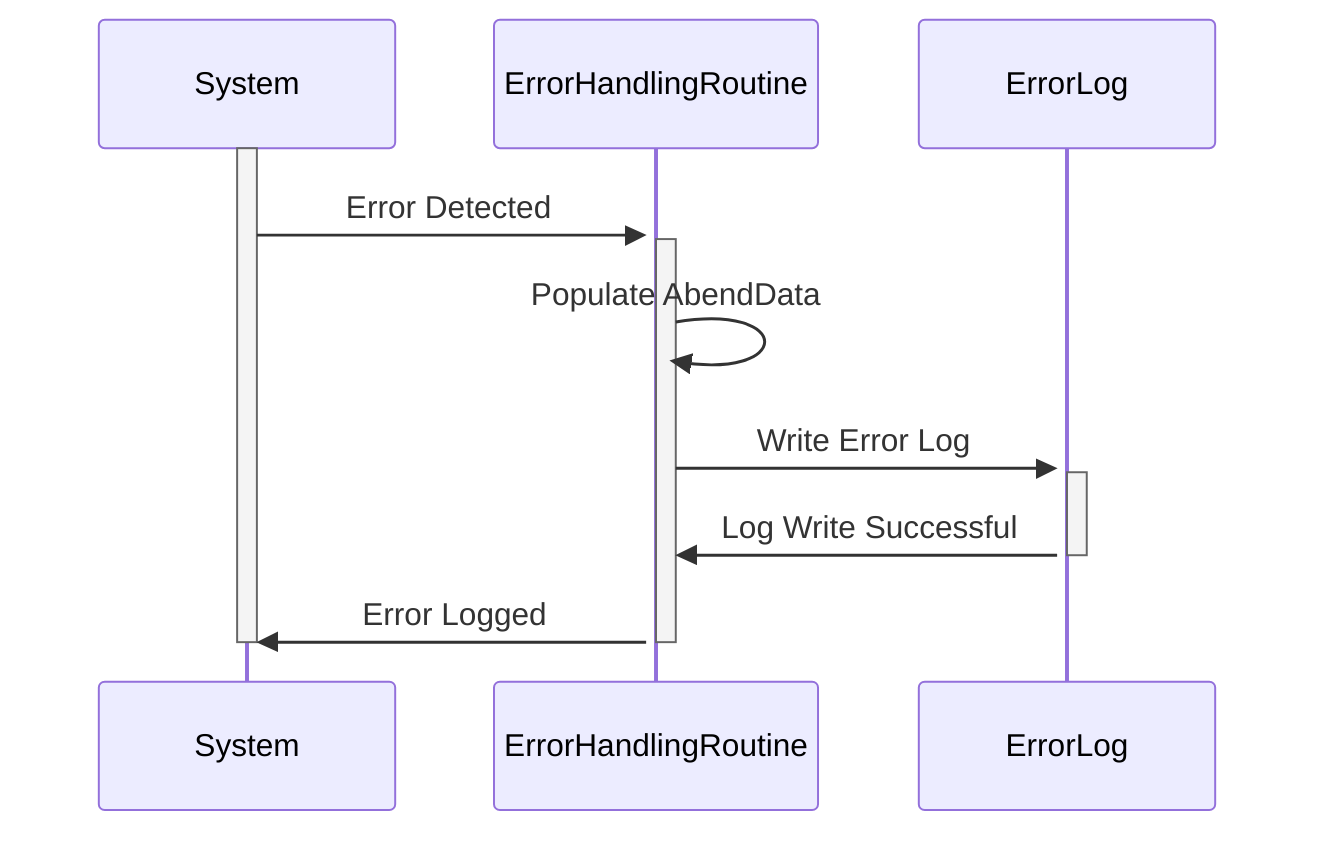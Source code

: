 sequenceDiagram
    participant System
    participant ErrorHandlingRoutine
    participant ErrorLog

    activate System
    System->>+ErrorHandlingRoutine: Error Detected
    activate ErrorHandlingRoutine
    ErrorHandlingRoutine->>ErrorHandlingRoutine: Populate AbendData
    ErrorHandlingRoutine->>+ErrorLog: Write Error Log
    activate ErrorLog
    ErrorLog->>ErrorHandlingRoutine: Log Write Successful
    deactivate ErrorLog
    ErrorHandlingRoutine->>System: Error Logged
    deactivate ErrorHandlingRoutine
    deactivate System